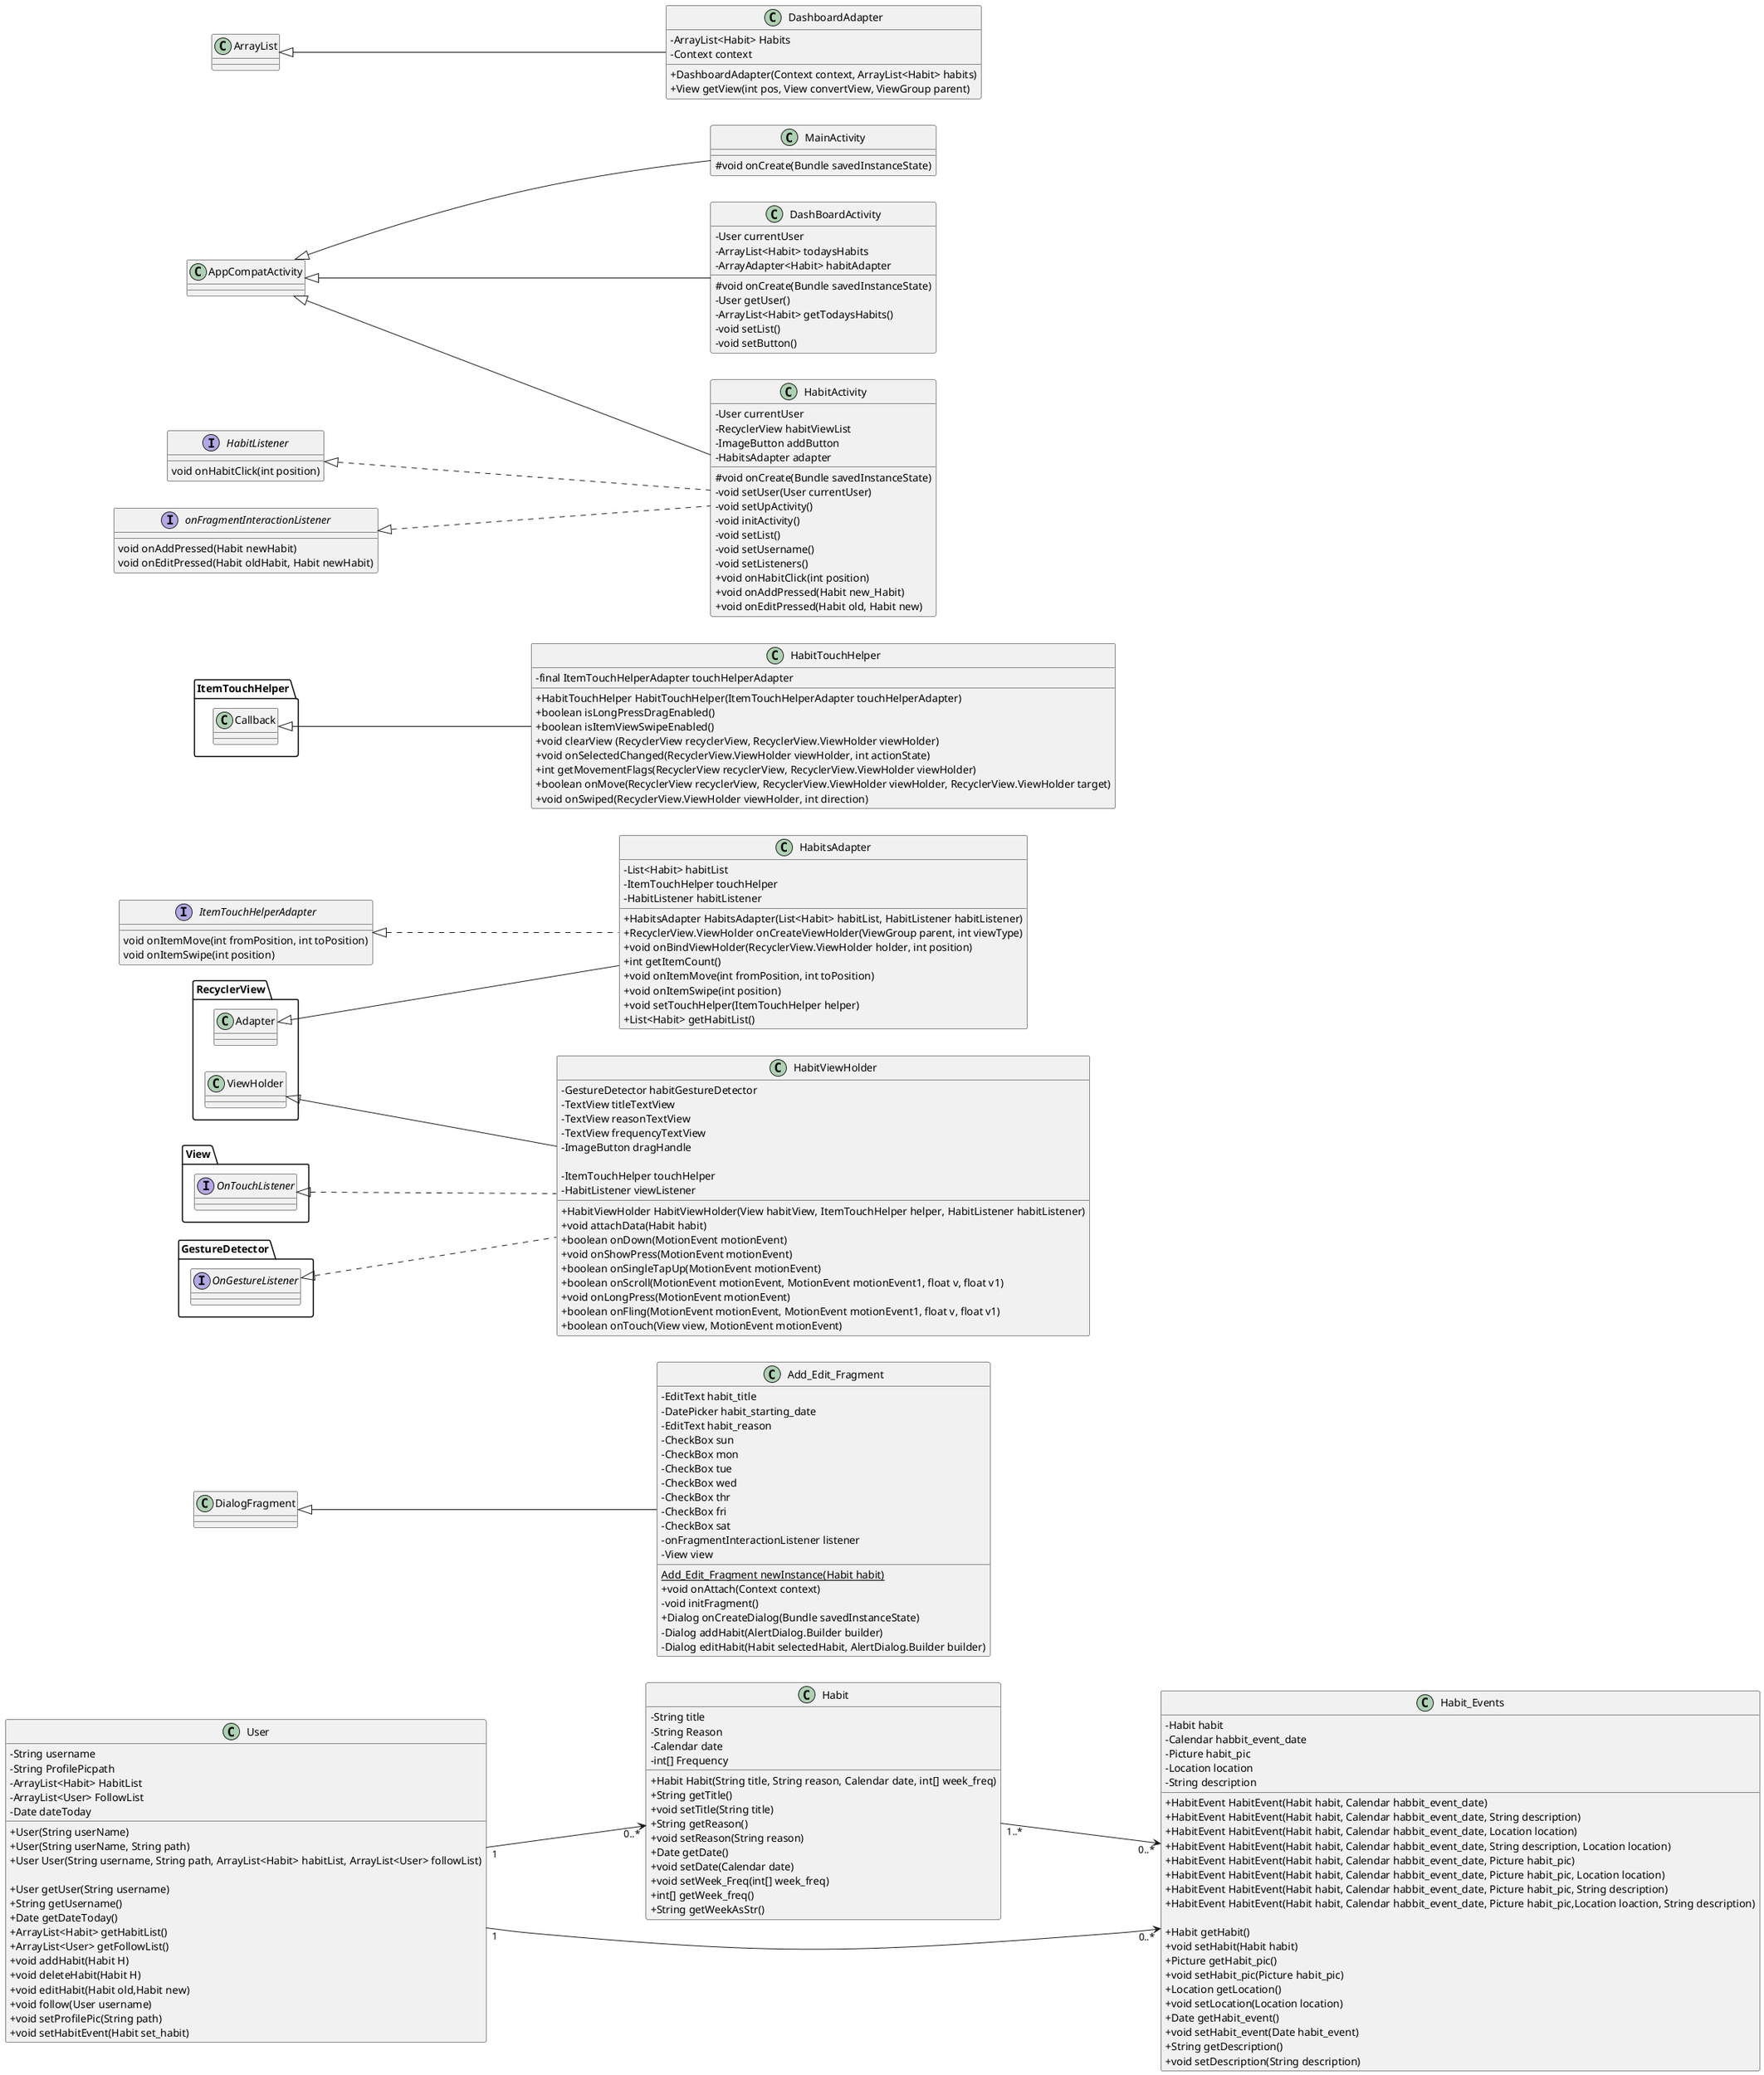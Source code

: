 @startuml HappyHabits
skinparam classAttributeIconSize 0
left to right direction

User "1"-->"0..*" Habit
User "1"-->"0..*" Habit_Events
Habit "1..*"-->"0..*" Habit_Events

class Habit {
    - String title
    - String Reason
    - Calendar date
    - int[] Frequency
    
    + Habit Habit(String title, String reason, Calendar date, int[] week_freq)
    + String getTitle()
    + void setTitle(String title)
    + String getReason()
    + void setReason(String reason)
    + Date getDate()
    + void setDate(Calendar date)
    + void setWeek_Freq(int[] week_freq)
    + int[] getWeek_freq()
    + String getWeekAsStr()
}

class User {
    - String username
    - String ProfilePicpath
    - ArrayList<Habit> HabitList
    - ArrayList<User> FollowList
    - Date dateToday

    + User(String userName)
    + User(String userName, String path)
    + User User(String username, String path, ArrayList<Habit> habitList, ArrayList<User> followList)

    + User getUser(String username)
    + String getUsername()
    + Date getDateToday()
    + ArrayList<Habit> getHabitList()
    + ArrayList<User> getFollowList()
    + void addHabit(Habit H)
    + void deleteHabit(Habit H)
    + void editHabit(Habit old,Habit new)
    + void follow(User username)
    + void setProfilePic(String path)
    + void setHabitEvent(Habit set_habit)
}

class Habit_Events {
    - Habit habit
    - Calendar habbit_event_date
    - Picture habit_pic
    - Location location
    - String description

    + HabitEvent HabitEvent(Habit habit, Calendar habbit_event_date)
    + HabitEvent HabitEvent(Habit habit, Calendar habbit_event_date, String description)
    + HabitEvent HabitEvent(Habit habit, Calendar habbit_event_date, Location location)
    + HabitEvent HabitEvent(Habit habit, Calendar habbit_event_date, String description, Location location)
    + HabitEvent HabitEvent(Habit habit, Calendar habbit_event_date, Picture habit_pic)
    + HabitEvent HabitEvent(Habit habit, Calendar habbit_event_date, Picture habit_pic, Location location)
    + HabitEvent HabitEvent(Habit habit, Calendar habbit_event_date, Picture habit_pic, String description)
    + HabitEvent HabitEvent(Habit habit, Calendar habbit_event_date, Picture habit_pic,Location loaction, String description)
    
    + Habit getHabit()
    + void setHabit(Habit habit)
    + Picture getHabit_pic()
    + void setHabit_pic(Picture habit_pic)
    + Location getLocation()
    + void setLocation(Location location)
    + Date getHabit_event()
    + void setHabit_event(Date habit_event)
    + String getDescription()
    + void setDescription(String description)
}

class Add_Edit_Fragment extends DialogFragment{
    - EditText habit_title
    - DatePicker habit_starting_date
    - EditText habit_reason
    - CheckBox sun
    - CheckBox mon
    - CheckBox tue
    - CheckBox wed
    - CheckBox thr
    - CheckBox fri
    - CheckBox sat
    - onFragmentInteractionListener listener
    - View view

    {static} Add_Edit_Fragment newInstance(Habit habit)
    + void onAttach(Context context)
    - void initFragment()
    + Dialog onCreateDialog(Bundle savedInstanceState)
    - Dialog addHabit(AlertDialog.Builder builder)
    - Dialog editHabit(Habit selectedHabit, AlertDialog.Builder builder)
}

class HabitsAdapter extends RecyclerView.Adapter implements ItemTouchHelperAdapter {
    - List<Habit> habitList
    - ItemTouchHelper touchHelper
    - HabitListener habitListener

    + HabitsAdapter HabitsAdapter(List<Habit> habitList, HabitListener habitListener)
    + RecyclerView.ViewHolder onCreateViewHolder(ViewGroup parent, int viewType)
    + void onBindViewHolder(RecyclerView.ViewHolder holder, int position)
    + int getItemCount()
    + void onItemMove(int fromPosition, int toPosition)
    + void onItemSwipe(int position)
    + void setTouchHelper(ItemTouchHelper helper)
    + List<Habit> getHabitList()
}

class HabitTouchHelper extends ItemTouchHelper.Callback {
    - final ItemTouchHelperAdapter touchHelperAdapter
    
    + HabitTouchHelper HabitTouchHelper(ItemTouchHelperAdapter touchHelperAdapter)
    + boolean isLongPressDragEnabled()
    + boolean isItemViewSwipeEnabled()
    + void clearView (RecyclerView recyclerView, RecyclerView.ViewHolder viewHolder)
    + void onSelectedChanged(RecyclerView.ViewHolder viewHolder, int actionState)
    + int getMovementFlags(RecyclerView recyclerView, RecyclerView.ViewHolder viewHolder)
    + boolean onMove(RecyclerView recyclerView, RecyclerView.ViewHolder viewHolder, RecyclerView.ViewHolder target)
    + void onSwiped(RecyclerView.ViewHolder viewHolder, int direction)
}

class HabitViewHolder extends RecyclerView.ViewHolder implements View.OnTouchListener, GestureDetector.OnGestureListener{
        
        - GestureDetector habitGestureDetector
        - TextView titleTextView
        - TextView reasonTextView
        - TextView frequencyTextView
        - ImageButton dragHandle

        - ItemTouchHelper touchHelper
        - HabitListener viewListener

        + HabitViewHolder HabitViewHolder(View habitView, ItemTouchHelper helper, HabitListener habitListener)
        + void attachData(Habit habit)
        + boolean onDown(MotionEvent motionEvent)
        + void onShowPress(MotionEvent motionEvent)
        + boolean onSingleTapUp(MotionEvent motionEvent)
        + boolean onScroll(MotionEvent motionEvent, MotionEvent motionEvent1, float v, float v1)
        + void onLongPress(MotionEvent motionEvent)
        + boolean onFling(MotionEvent motionEvent, MotionEvent motionEvent1, float v, float v1)
        + boolean onTouch(View view, MotionEvent motionEvent)
    }


class MainActivity extends AppCompatActivity {
    # void onCreate(Bundle savedInstanceState)
}

class DashBoardActivity extends AppCompatActivity{
    - User currentUser
    - ArrayList<Habit> todaysHabits
    - ArrayAdapter<Habit> habitAdapter

    # void onCreate(Bundle savedInstanceState)
    - User getUser()
    - ArrayList<Habit> getTodaysHabits()
    - void setList()
    - void setButton()
}


class DashboardAdapter extends ArrayList{
    - ArrayList<Habit> Habits
    - Context context

    + DashboardAdapter(Context context, ArrayList<Habit> habits)
    + View getView(int pos, View convertView, ViewGroup parent)
}

class HabitActivity extends AppCompatActivity implements HabitListener, onFragmentInteractionListener{
    - User currentUser
    - RecyclerView habitViewList
    - ImageButton addButton
    - HabitsAdapter adapter

    # void onCreate(Bundle savedInstanceState)
    - void setUser(User currentUser)
    - void setUpActivity()
    - void initActivity()
    - void setList()
    - void setUsername()
    - void setListeners()
    + void onHabitClick(int position)
    + void onAddPressed(Habit new_Habit)
    + void onEditPressed(Habit old, Habit new)
}

interface onFragmentInteractionListener{
    void onAddPressed(Habit newHabit)
    void onEditPressed(Habit oldHabit, Habit newHabit)
}

interface HabitListener {
    void onHabitClick(int position)
}

interface ItemTouchHelperAdapter {
    void onItemMove(int fromPosition, int toPosition)
    void onItemSwipe(int position)
}
@enduml
